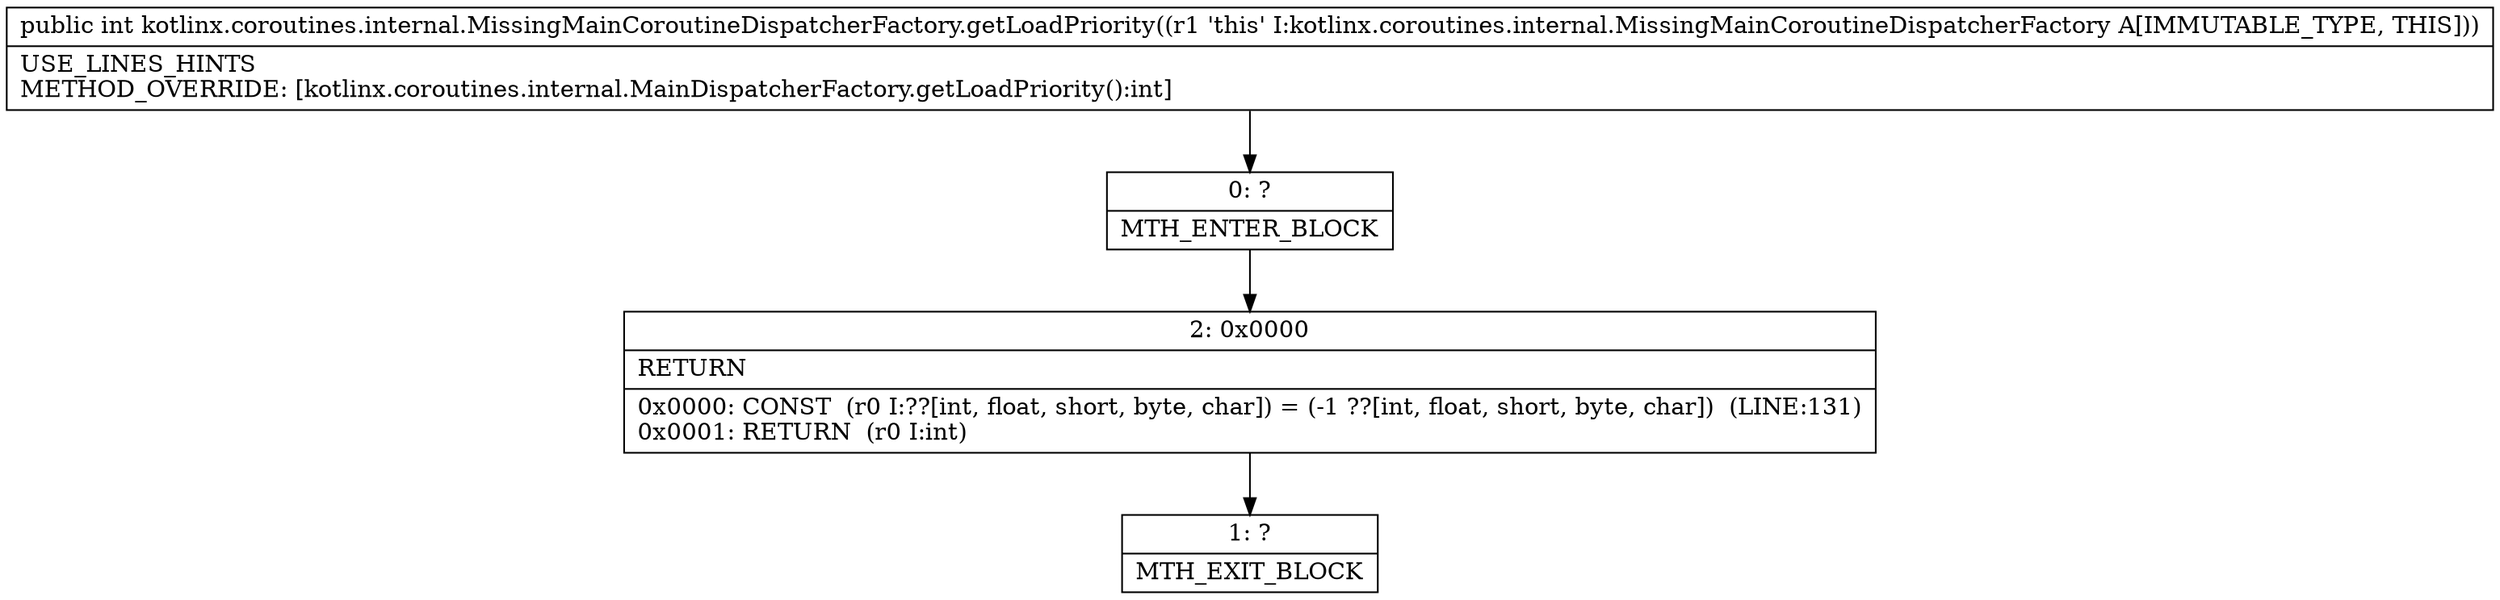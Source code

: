 digraph "CFG forkotlinx.coroutines.internal.MissingMainCoroutineDispatcherFactory.getLoadPriority()I" {
Node_0 [shape=record,label="{0\:\ ?|MTH_ENTER_BLOCK\l}"];
Node_2 [shape=record,label="{2\:\ 0x0000|RETURN\l|0x0000: CONST  (r0 I:??[int, float, short, byte, char]) = (\-1 ??[int, float, short, byte, char])  (LINE:131)\l0x0001: RETURN  (r0 I:int) \l}"];
Node_1 [shape=record,label="{1\:\ ?|MTH_EXIT_BLOCK\l}"];
MethodNode[shape=record,label="{public int kotlinx.coroutines.internal.MissingMainCoroutineDispatcherFactory.getLoadPriority((r1 'this' I:kotlinx.coroutines.internal.MissingMainCoroutineDispatcherFactory A[IMMUTABLE_TYPE, THIS]))  | USE_LINES_HINTS\lMETHOD_OVERRIDE: [kotlinx.coroutines.internal.MainDispatcherFactory.getLoadPriority():int]\l}"];
MethodNode -> Node_0;Node_0 -> Node_2;
Node_2 -> Node_1;
}

